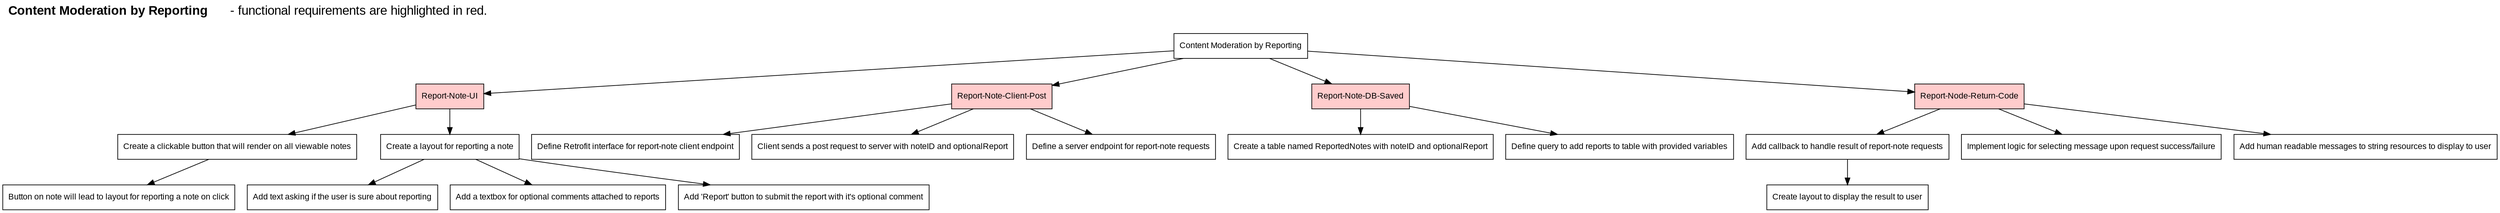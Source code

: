digraph G {
    fontsize = 18
    fontname = Arial
    labelloc = "t"
    labeljust = "l"
    rankdir="TB"

    // System feature title
    label = <<b>Content Moderation by Reporting     </b> - functional requirements are highlighted in red.<br/><br/>>

    // System feature
    node [shape=record fontname=Arial fontsize=12]
    0 [label="Content Moderation by Reporting"]

    // Functional Requirements
    node [style=filled fillcolor="#FFCCCC"]
    1 [label="Report-Note-UI"]
    2 [label="Report-Note-Client-Post"]
    3 [label="Report-Note-DB-Saved"]
    4 [label="Report-Node-Return-Code"]
    0 -> {1, 2, 3, 4}

    // func-req-1 sub-reqs
    node [fillcolor="#FFFFFF"]
    1.1 [label="Create a clickable button that will render on all viewable notes"]
    1.2 [label="Create a layout for reporting a note"]
    1 -> {1.1, 1.2}

    "1.1.2" [label="Button on note will lead to layout for reporting a note on click"]
    1.1 -> {"1.1.2"}

    "1.2.1" [label="Add text asking if the user is sure about reporting"]
    "1.2.2" [label="Add a textbox for optional comments attached to reports"]
    "1.2.3" [label="Add 'Report' button to submit the report with it's optional comment"]
    1.2 -> {"1.2.1", "1.2.2", "1.2.3"}

    2.1 [label="Define Retrofit interface for report-note client endpoint"]
    2.2 [label="Client sends a post request to server with noteID and optionalReport"]
    2.3 [label="Define a server endpoint for report-note requests"]
    2 -> {2.1, 2.2, 2.3}

    3.1 [label="Create a table named ReportedNotes with noteID and optionalReport"]
    3.2 [label="Define query to add reports to table with provided variables"]
    3 -> {3.1, 3.2}

    4.1 [label="Add callback to handle result of report-note requests"]
    4.2 [label="Implement logic for selecting message upon request success/failure"]
    4.3 [label="Add human readable messages to string resources to display to user"]
    4 -> {4.1, 4.2, 4.3}

    "4.1.1" [label="Create layout to display the result to user"]
    4.1 -> {"4.1.1"}
}